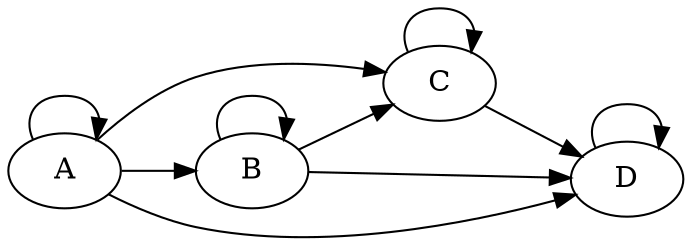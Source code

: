 digraph rdecision {
  size="7,7" ;
  rankdir=LR ;
   "A" -> "A"  ;
   "A" -> "B"  ;
   "A" -> "C"  ;
   "A" -> "D"  ;
   "B" -> "B"  ;
   "B" -> "C"  ;
   "B" -> "D"  ;
   "C" -> "C"  ;
   "C" -> "D"  ;
   "D" -> "D"  ;
}
